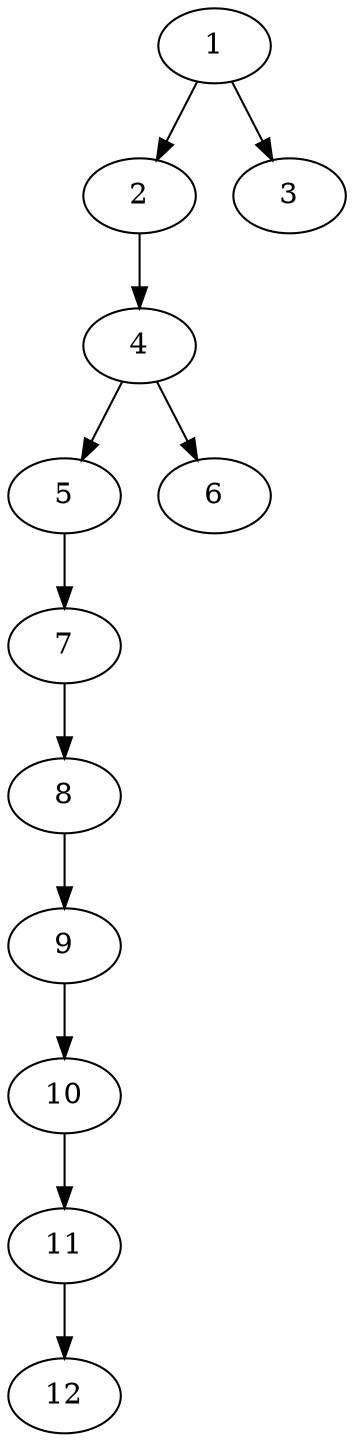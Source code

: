 // DAG (tier=1-easy, mode=data, n=12, ccr=0.313, fat=0.411, density=0.313, regular=0.640, jump=0.006, mindata=1048576, maxdata=8388608)
// DAG automatically generated by daggen at Sun Aug 24 16:33:33 2025
// /home/ermia/Project/Environments/daggen/bin/daggen --dot --ccr 0.313 --fat 0.411 --regular 0.640 --density 0.313 --jump 0.006 --mindata 1048576 --maxdata 8388608 -n 12 
digraph G {
  1 [size="1531996012594755", alpha="0.08", expect_size="765998006297377"]
  1 -> 2 [size ="44956437708800"]
  1 -> 3 [size ="44956437708800"]
  2 [size="239414775018243200", alpha="0.06", expect_size="119707387509121600"]
  2 -> 4 [size ="91407314321408"]
  3 [size="7296537154483198", alpha="0.16", expect_size="3648268577241599"]
  4 [size="86880363008533744", alpha="0.17", expect_size="43440181504266872"]
  4 -> 5 [size ="45932661964800"]
  4 -> 6 [size ="45932661964800"]
  5 [size="5140592813697920", alpha="0.06", expect_size="2570296406848960"]
  5 -> 7 [size ="80718575173632"]
  6 [size="762616782995091328", alpha="0.07", expect_size="381308391497545664"]
  7 [size="13166725418486595584", alpha="0.10", expect_size="6583362709243297792"]
  7 -> 8 [size ="44607563890688"]
  8 [size="684086072764219648", alpha="0.16", expect_size="342043036382109824"]
  8 -> 9 [size ="242622736105472"]
  9 [size="81153042363656962048", alpha="0.15", expect_size="40576521181828481024"]
  9 -> 10 [size ="149954622390272"]
  10 [size="374792086598788544", alpha="0.07", expect_size="187396043299394272"]
  10 -> 11 [size ="150593708490752"]
  11 [size="549753697830384", alpha="0.04", expect_size="274876848915192"]
  11 -> 12 [size ="9838906048512"]
  12 [size="220149982667346976", alpha="0.16", expect_size="110074991333673488"]
}